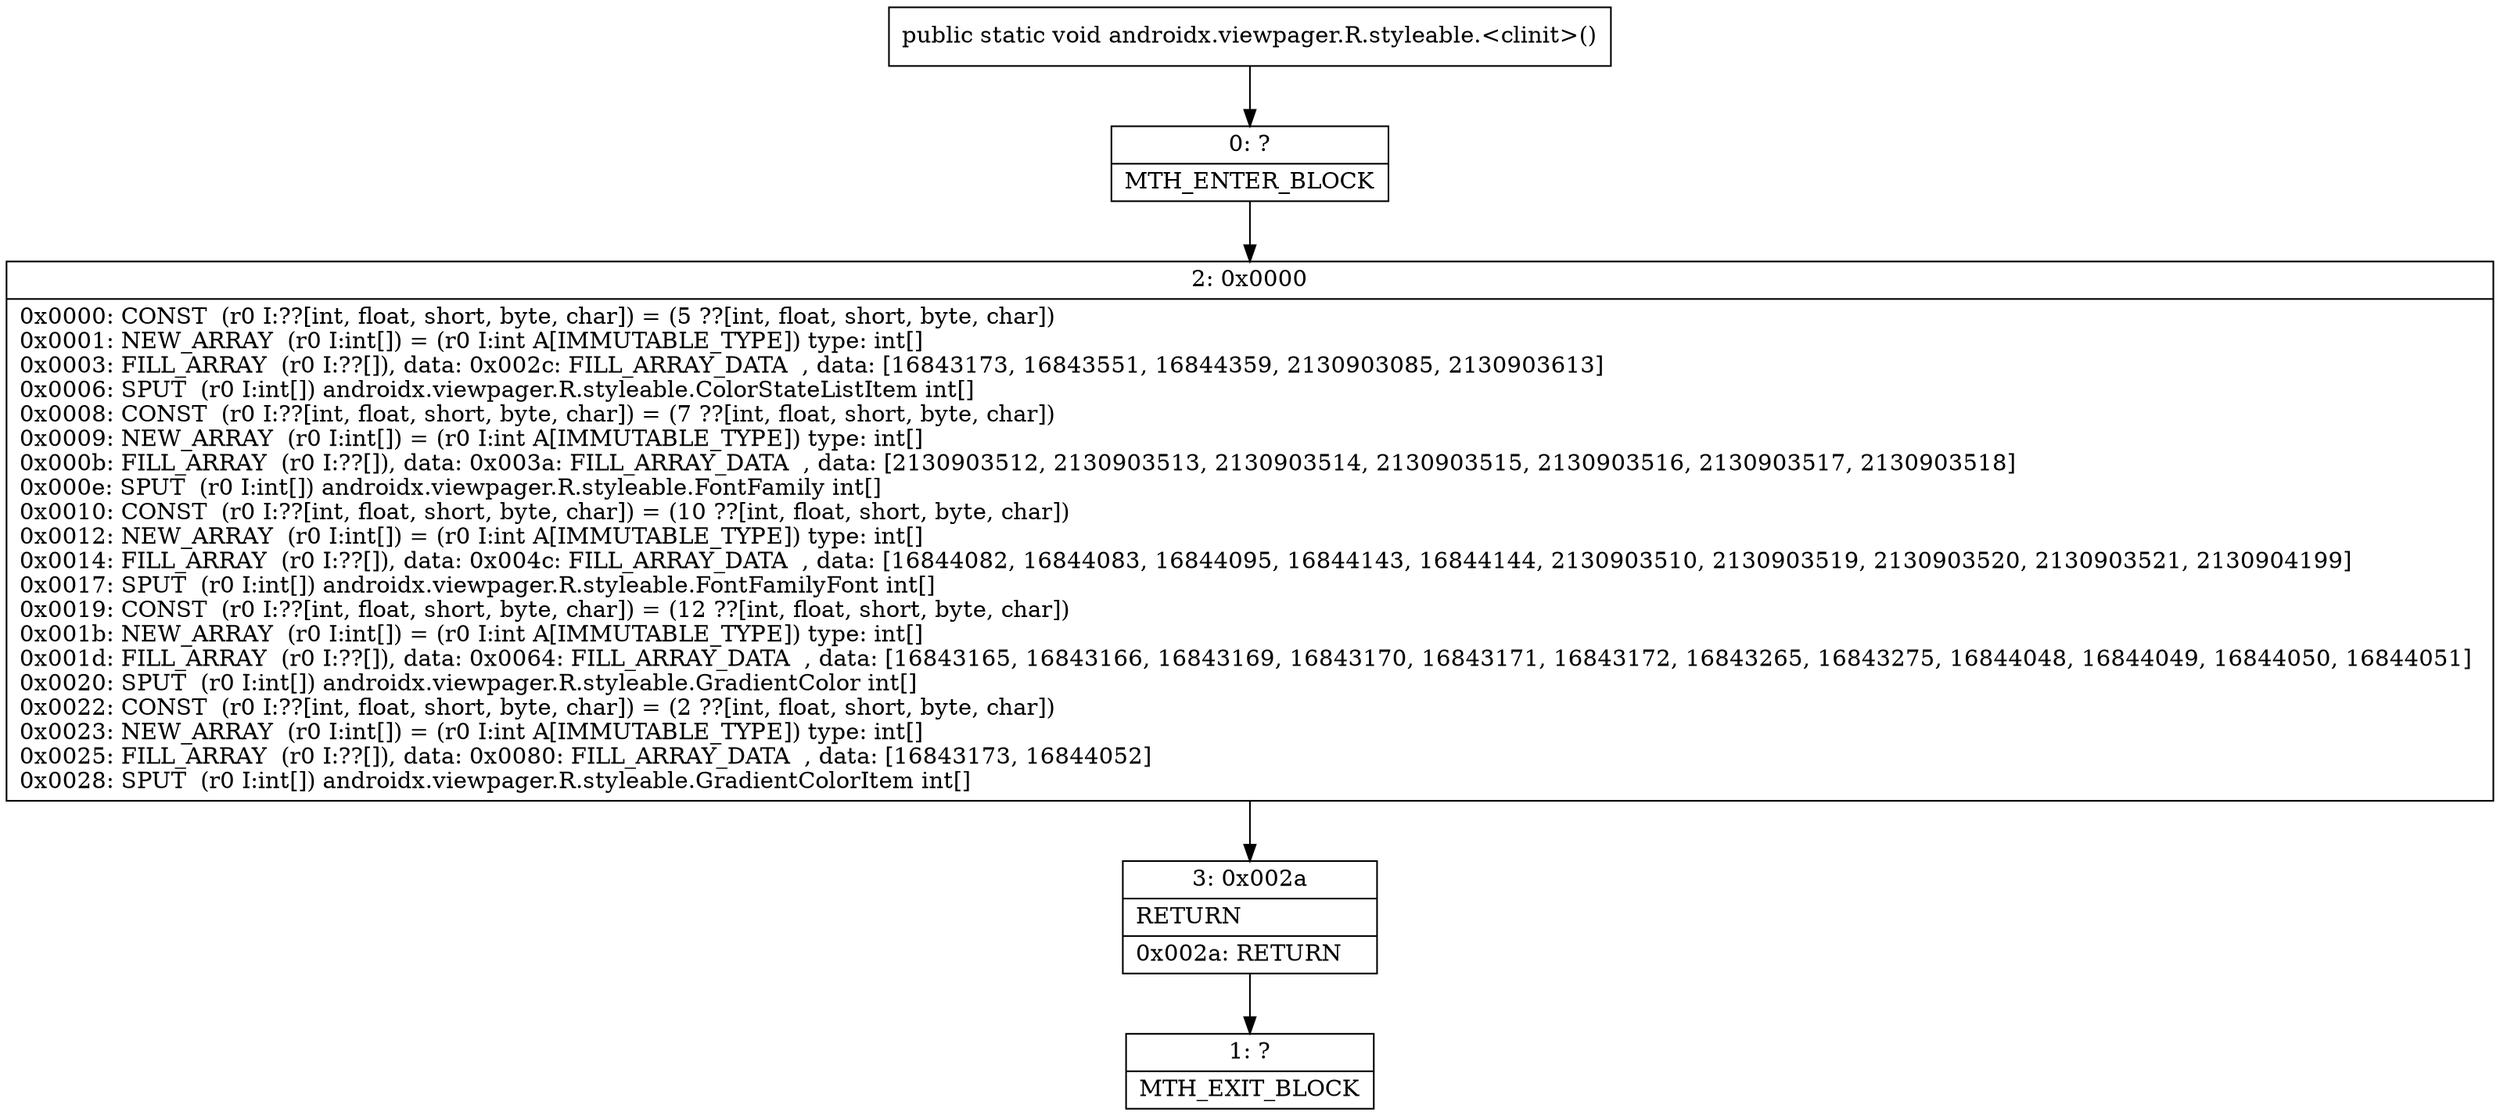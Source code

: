 digraph "CFG forandroidx.viewpager.R.styleable.\<clinit\>()V" {
Node_0 [shape=record,label="{0\:\ ?|MTH_ENTER_BLOCK\l}"];
Node_2 [shape=record,label="{2\:\ 0x0000|0x0000: CONST  (r0 I:??[int, float, short, byte, char]) = (5 ??[int, float, short, byte, char]) \l0x0001: NEW_ARRAY  (r0 I:int[]) = (r0 I:int A[IMMUTABLE_TYPE]) type: int[] \l0x0003: FILL_ARRAY  (r0 I:??[]), data: 0x002c: FILL_ARRAY_DATA  , data: [16843173, 16843551, 16844359, 2130903085, 2130903613] \l0x0006: SPUT  (r0 I:int[]) androidx.viewpager.R.styleable.ColorStateListItem int[] \l0x0008: CONST  (r0 I:??[int, float, short, byte, char]) = (7 ??[int, float, short, byte, char]) \l0x0009: NEW_ARRAY  (r0 I:int[]) = (r0 I:int A[IMMUTABLE_TYPE]) type: int[] \l0x000b: FILL_ARRAY  (r0 I:??[]), data: 0x003a: FILL_ARRAY_DATA  , data: [2130903512, 2130903513, 2130903514, 2130903515, 2130903516, 2130903517, 2130903518] \l0x000e: SPUT  (r0 I:int[]) androidx.viewpager.R.styleable.FontFamily int[] \l0x0010: CONST  (r0 I:??[int, float, short, byte, char]) = (10 ??[int, float, short, byte, char]) \l0x0012: NEW_ARRAY  (r0 I:int[]) = (r0 I:int A[IMMUTABLE_TYPE]) type: int[] \l0x0014: FILL_ARRAY  (r0 I:??[]), data: 0x004c: FILL_ARRAY_DATA  , data: [16844082, 16844083, 16844095, 16844143, 16844144, 2130903510, 2130903519, 2130903520, 2130903521, 2130904199] \l0x0017: SPUT  (r0 I:int[]) androidx.viewpager.R.styleable.FontFamilyFont int[] \l0x0019: CONST  (r0 I:??[int, float, short, byte, char]) = (12 ??[int, float, short, byte, char]) \l0x001b: NEW_ARRAY  (r0 I:int[]) = (r0 I:int A[IMMUTABLE_TYPE]) type: int[] \l0x001d: FILL_ARRAY  (r0 I:??[]), data: 0x0064: FILL_ARRAY_DATA  , data: [16843165, 16843166, 16843169, 16843170, 16843171, 16843172, 16843265, 16843275, 16844048, 16844049, 16844050, 16844051] \l0x0020: SPUT  (r0 I:int[]) androidx.viewpager.R.styleable.GradientColor int[] \l0x0022: CONST  (r0 I:??[int, float, short, byte, char]) = (2 ??[int, float, short, byte, char]) \l0x0023: NEW_ARRAY  (r0 I:int[]) = (r0 I:int A[IMMUTABLE_TYPE]) type: int[] \l0x0025: FILL_ARRAY  (r0 I:??[]), data: 0x0080: FILL_ARRAY_DATA  , data: [16843173, 16844052] \l0x0028: SPUT  (r0 I:int[]) androidx.viewpager.R.styleable.GradientColorItem int[] \l}"];
Node_3 [shape=record,label="{3\:\ 0x002a|RETURN\l|0x002a: RETURN   \l}"];
Node_1 [shape=record,label="{1\:\ ?|MTH_EXIT_BLOCK\l}"];
MethodNode[shape=record,label="{public static void androidx.viewpager.R.styleable.\<clinit\>() }"];
MethodNode -> Node_0;Node_0 -> Node_2;
Node_2 -> Node_3;
Node_3 -> Node_1;
}

